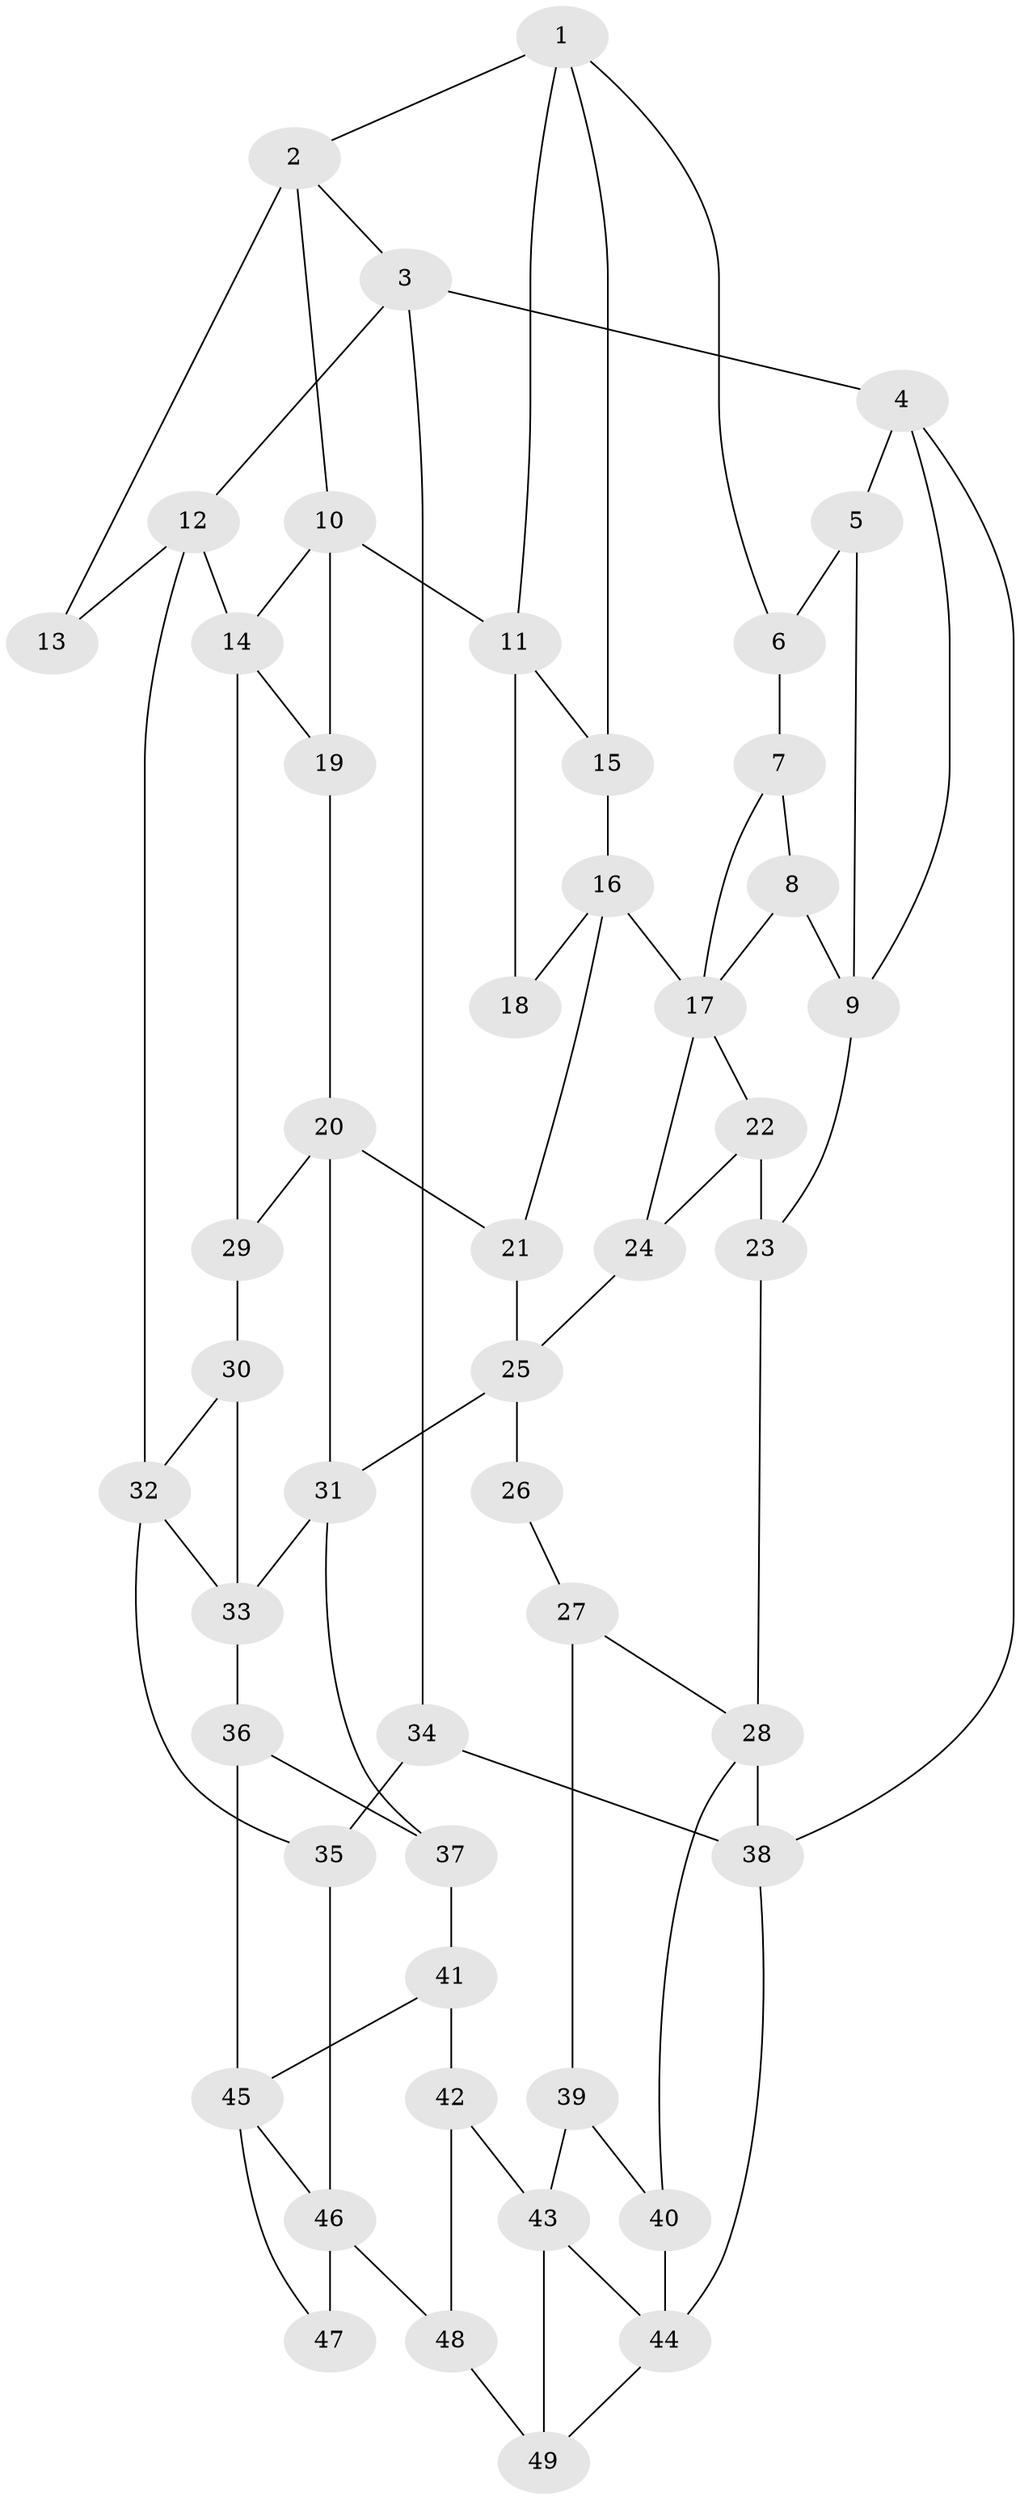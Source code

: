 // original degree distribution, {3: 0.01639344262295082, 4: 0.2459016393442623, 6: 0.22950819672131148, 5: 0.5081967213114754}
// Generated by graph-tools (version 1.1) at 2025/54/03/04/25 22:54:29]
// undirected, 49 vertices, 83 edges
graph export_dot {
  node [color=gray90,style=filled];
  1;
  2;
  3;
  4;
  5;
  6;
  7;
  8;
  9;
  10;
  11;
  12;
  13;
  14;
  15;
  16;
  17;
  18;
  19;
  20;
  21;
  22;
  23;
  24;
  25;
  26;
  27;
  28;
  29;
  30;
  31;
  32;
  33;
  34;
  35;
  36;
  37;
  38;
  39;
  40;
  41;
  42;
  43;
  44;
  45;
  46;
  47;
  48;
  49;
  1 -- 2 [weight=1.0];
  1 -- 6 [weight=1.0];
  1 -- 11 [weight=1.0];
  1 -- 15 [weight=1.0];
  2 -- 3 [weight=1.0];
  2 -- 10 [weight=1.0];
  2 -- 13 [weight=2.0];
  3 -- 4 [weight=1.0];
  3 -- 12 [weight=1.0];
  3 -- 34 [weight=1.0];
  4 -- 5 [weight=1.0];
  4 -- 9 [weight=1.0];
  4 -- 38 [weight=1.0];
  5 -- 6 [weight=1.0];
  5 -- 9 [weight=1.0];
  6 -- 7 [weight=2.0];
  7 -- 8 [weight=1.0];
  7 -- 17 [weight=1.0];
  8 -- 9 [weight=2.0];
  8 -- 17 [weight=1.0];
  9 -- 23 [weight=2.0];
  10 -- 11 [weight=2.0];
  10 -- 14 [weight=1.0];
  10 -- 19 [weight=2.0];
  11 -- 15 [weight=1.0];
  11 -- 18 [weight=2.0];
  12 -- 13 [weight=2.0];
  12 -- 14 [weight=2.0];
  12 -- 32 [weight=1.0];
  14 -- 19 [weight=1.0];
  14 -- 29 [weight=1.0];
  15 -- 16 [weight=1.0];
  16 -- 17 [weight=2.0];
  16 -- 18 [weight=1.0];
  16 -- 21 [weight=1.0];
  17 -- 22 [weight=1.0];
  17 -- 24 [weight=1.0];
  19 -- 20 [weight=1.0];
  20 -- 21 [weight=1.0];
  20 -- 29 [weight=1.0];
  20 -- 31 [weight=1.0];
  21 -- 25 [weight=1.0];
  22 -- 23 [weight=2.0];
  22 -- 24 [weight=1.0];
  23 -- 28 [weight=2.0];
  24 -- 25 [weight=1.0];
  25 -- 26 [weight=2.0];
  25 -- 31 [weight=2.0];
  26 -- 27 [weight=1.0];
  27 -- 28 [weight=1.0];
  27 -- 39 [weight=1.0];
  28 -- 38 [weight=1.0];
  28 -- 40 [weight=1.0];
  29 -- 30 [weight=4.0];
  30 -- 32 [weight=1.0];
  30 -- 33 [weight=1.0];
  31 -- 33 [weight=1.0];
  31 -- 37 [weight=1.0];
  32 -- 33 [weight=1.0];
  32 -- 35 [weight=1.0];
  33 -- 36 [weight=2.0];
  34 -- 35 [weight=2.0];
  34 -- 38 [weight=1.0];
  35 -- 46 [weight=2.0];
  36 -- 37 [weight=2.0];
  36 -- 45 [weight=2.0];
  37 -- 41 [weight=1.0];
  38 -- 44 [weight=2.0];
  39 -- 40 [weight=1.0];
  39 -- 43 [weight=1.0];
  40 -- 44 [weight=2.0];
  41 -- 42 [weight=2.0];
  41 -- 45 [weight=1.0];
  42 -- 43 [weight=2.0];
  42 -- 48 [weight=1.0];
  43 -- 44 [weight=1.0];
  43 -- 49 [weight=2.0];
  44 -- 49 [weight=1.0];
  45 -- 46 [weight=1.0];
  45 -- 47 [weight=1.0];
  46 -- 47 [weight=2.0];
  46 -- 48 [weight=1.0];
  48 -- 49 [weight=1.0];
}
